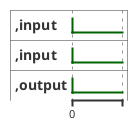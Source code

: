 @startuml
binary ",input" as W0
binary ",input" as W1
binary ",output" as W2

@0
W0 is {low,high}
W1 is {low,high}
W2 is {low,high}

@enduml


